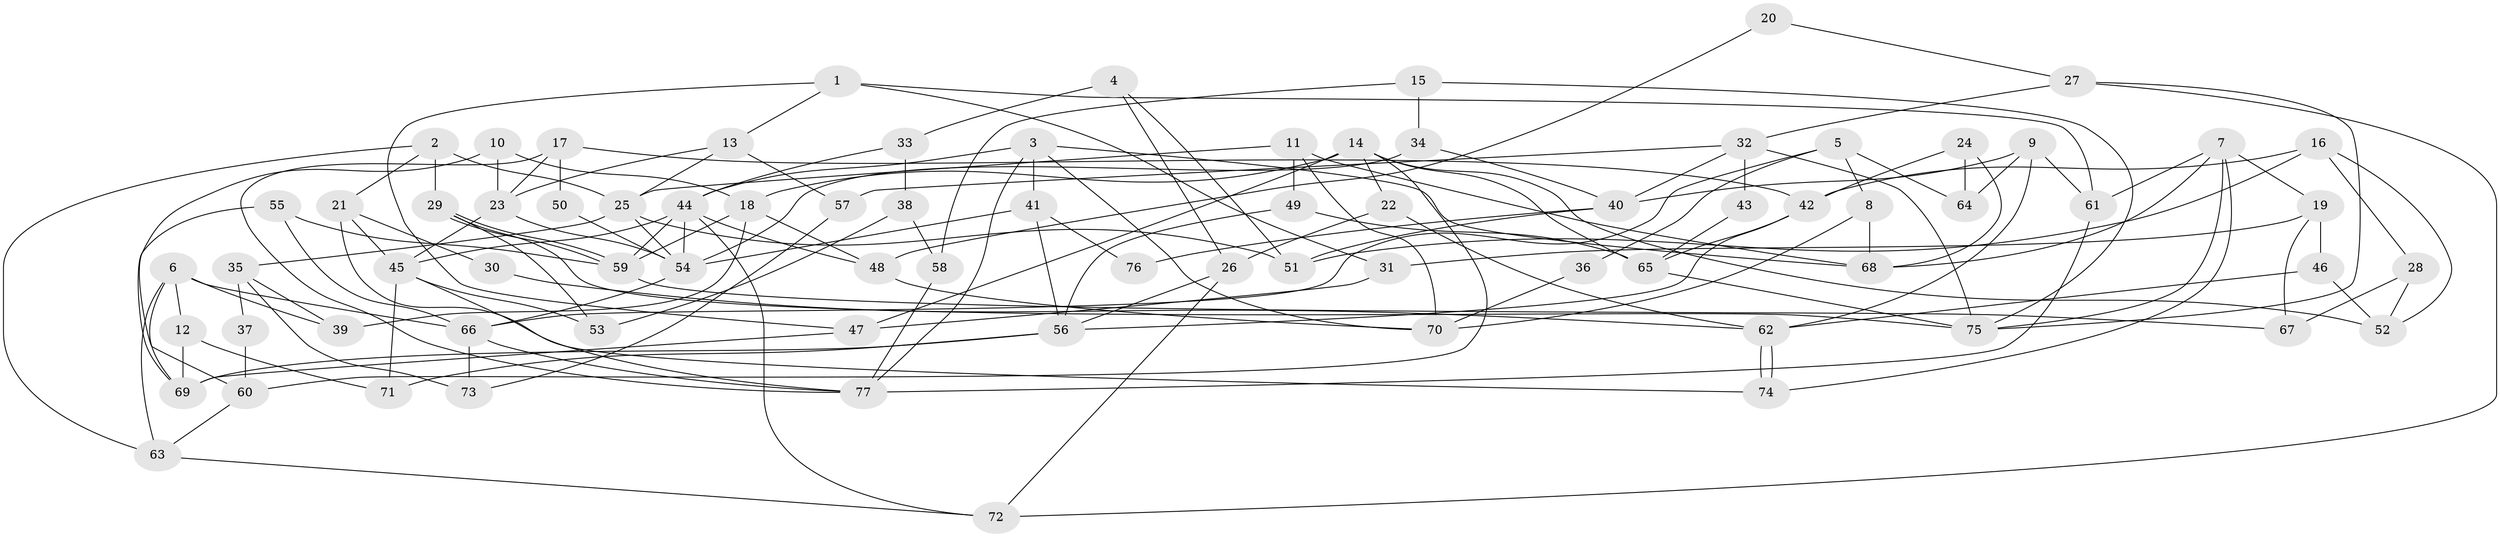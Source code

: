 // coarse degree distribution, {4: 0.2553191489361702, 8: 0.02127659574468085, 7: 0.06382978723404255, 5: 0.1276595744680851, 15: 0.02127659574468085, 9: 0.02127659574468085, 6: 0.1702127659574468, 3: 0.23404255319148937, 2: 0.0425531914893617, 1: 0.0425531914893617}
// Generated by graph-tools (version 1.1) at 2025/50/03/04/25 22:50:54]
// undirected, 77 vertices, 154 edges
graph export_dot {
  node [color=gray90,style=filled];
  1;
  2;
  3;
  4;
  5;
  6;
  7;
  8;
  9;
  10;
  11;
  12;
  13;
  14;
  15;
  16;
  17;
  18;
  19;
  20;
  21;
  22;
  23;
  24;
  25;
  26;
  27;
  28;
  29;
  30;
  31;
  32;
  33;
  34;
  35;
  36;
  37;
  38;
  39;
  40;
  41;
  42;
  43;
  44;
  45;
  46;
  47;
  48;
  49;
  50;
  51;
  52;
  53;
  54;
  55;
  56;
  57;
  58;
  59;
  60;
  61;
  62;
  63;
  64;
  65;
  66;
  67;
  68;
  69;
  70;
  71;
  72;
  73;
  74;
  75;
  76;
  77;
  1 -- 13;
  1 -- 31;
  1 -- 47;
  1 -- 61;
  2 -- 63;
  2 -- 21;
  2 -- 25;
  2 -- 29;
  3 -- 44;
  3 -- 77;
  3 -- 41;
  3 -- 68;
  3 -- 70;
  4 -- 51;
  4 -- 26;
  4 -- 33;
  5 -- 64;
  5 -- 66;
  5 -- 8;
  5 -- 36;
  6 -- 66;
  6 -- 69;
  6 -- 12;
  6 -- 39;
  6 -- 63;
  7 -- 68;
  7 -- 75;
  7 -- 19;
  7 -- 61;
  7 -- 74;
  8 -- 68;
  8 -- 70;
  9 -- 62;
  9 -- 61;
  9 -- 40;
  9 -- 64;
  10 -- 18;
  10 -- 23;
  10 -- 60;
  11 -- 70;
  11 -- 25;
  11 -- 49;
  11 -- 68;
  12 -- 69;
  12 -- 71;
  13 -- 57;
  13 -- 23;
  13 -- 25;
  14 -- 18;
  14 -- 65;
  14 -- 22;
  14 -- 47;
  14 -- 52;
  14 -- 60;
  15 -- 58;
  15 -- 75;
  15 -- 34;
  16 -- 51;
  16 -- 42;
  16 -- 28;
  16 -- 52;
  17 -- 77;
  17 -- 23;
  17 -- 42;
  17 -- 50;
  18 -- 59;
  18 -- 48;
  18 -- 39;
  19 -- 67;
  19 -- 31;
  19 -- 46;
  20 -- 27;
  20 -- 48;
  21 -- 45;
  21 -- 74;
  21 -- 30;
  22 -- 62;
  22 -- 26;
  23 -- 45;
  23 -- 54;
  24 -- 42;
  24 -- 68;
  24 -- 64;
  25 -- 35;
  25 -- 51;
  25 -- 54;
  26 -- 72;
  26 -- 56;
  27 -- 32;
  27 -- 72;
  27 -- 75;
  28 -- 52;
  28 -- 67;
  29 -- 59;
  29 -- 59;
  29 -- 53;
  29 -- 75;
  30 -- 62;
  31 -- 47;
  32 -- 40;
  32 -- 75;
  32 -- 43;
  32 -- 57;
  33 -- 44;
  33 -- 38;
  34 -- 54;
  34 -- 40;
  35 -- 39;
  35 -- 37;
  35 -- 73;
  36 -- 70;
  37 -- 60;
  38 -- 53;
  38 -- 58;
  40 -- 51;
  40 -- 76;
  41 -- 56;
  41 -- 54;
  41 -- 76;
  42 -- 56;
  42 -- 65;
  43 -- 65;
  44 -- 59;
  44 -- 54;
  44 -- 45;
  44 -- 48;
  44 -- 72;
  45 -- 71;
  45 -- 53;
  45 -- 77;
  46 -- 52;
  46 -- 62;
  47 -- 69;
  48 -- 70;
  49 -- 65;
  49 -- 56;
  50 -- 54;
  54 -- 66;
  55 -- 66;
  55 -- 69;
  55 -- 59;
  56 -- 69;
  56 -- 71;
  57 -- 73;
  58 -- 77;
  59 -- 67;
  60 -- 63;
  61 -- 77;
  62 -- 74;
  62 -- 74;
  63 -- 72;
  65 -- 75;
  66 -- 77;
  66 -- 73;
}
